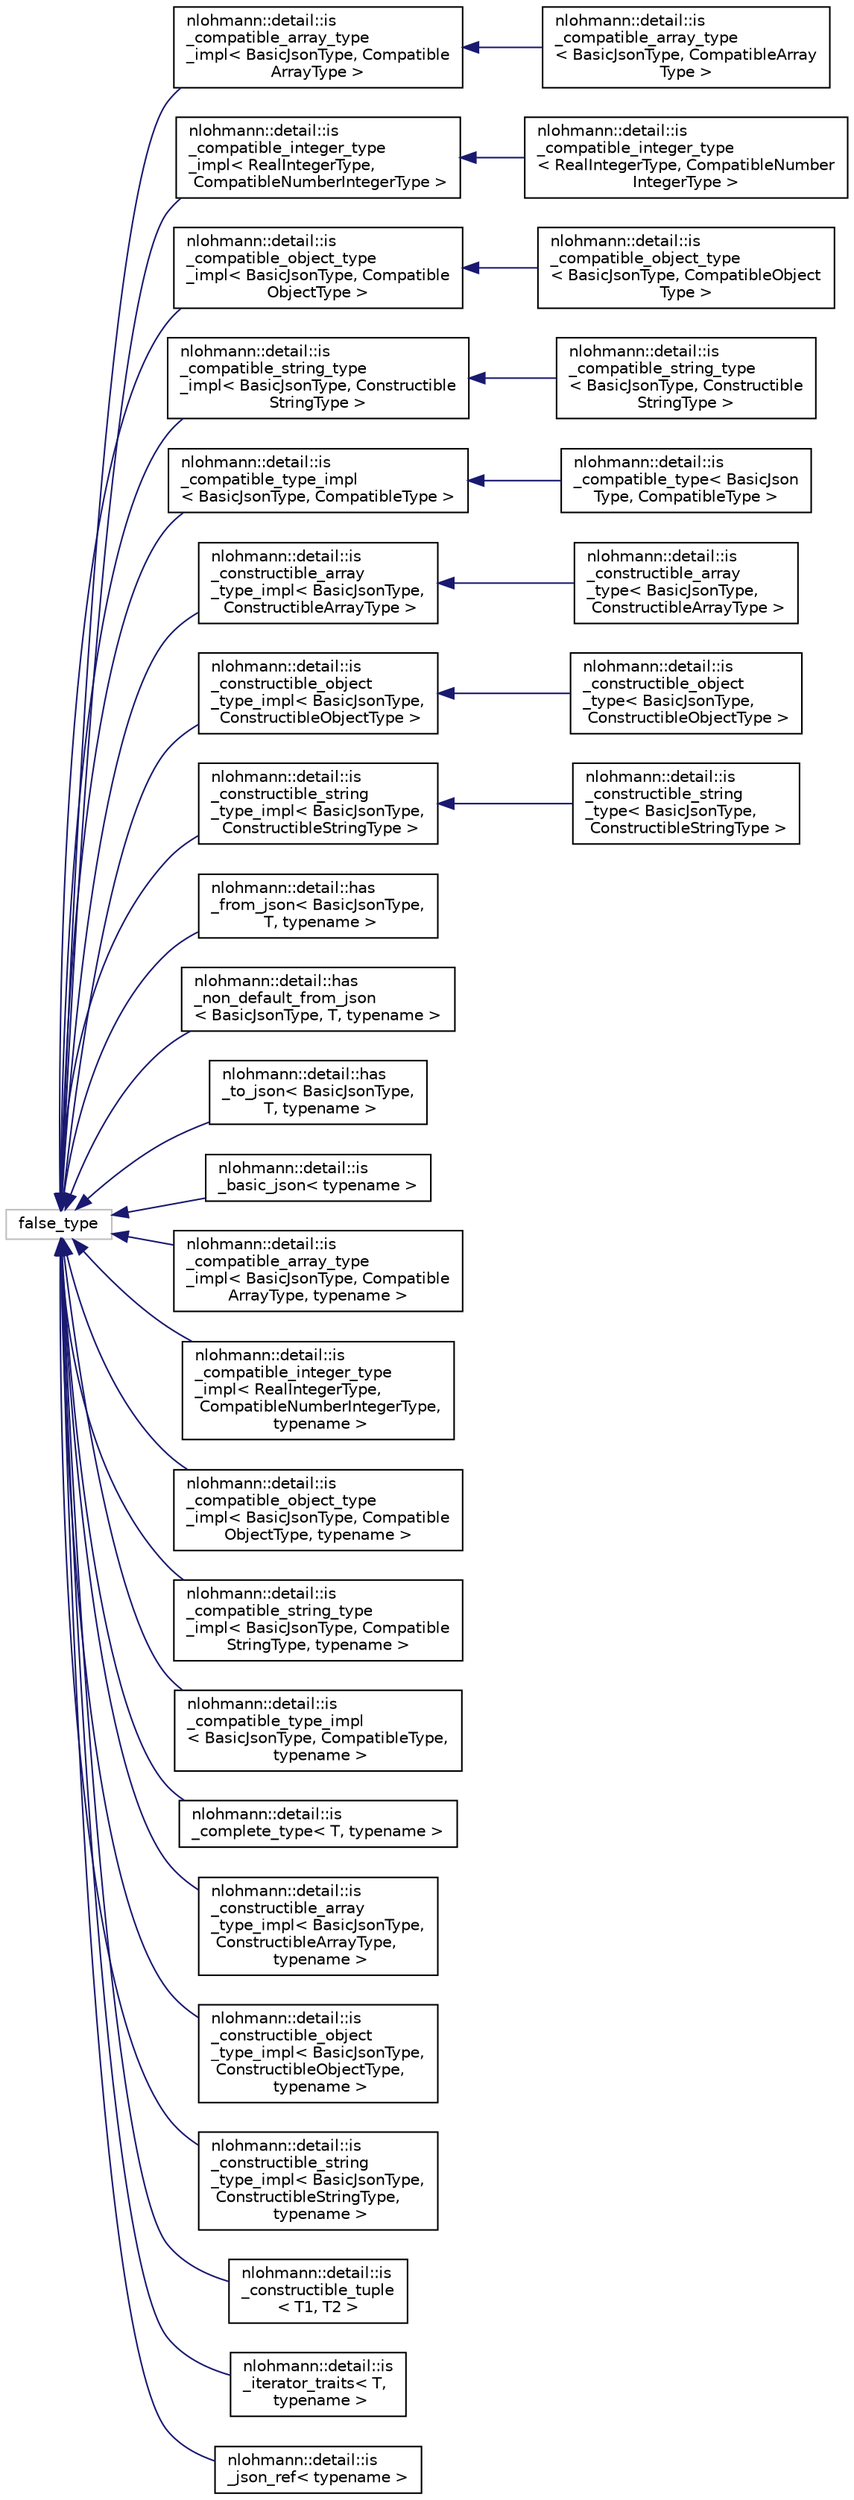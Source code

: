 digraph "Graphical Class Hierarchy"
{
 // LATEX_PDF_SIZE
  edge [fontname="Helvetica",fontsize="10",labelfontname="Helvetica",labelfontsize="10"];
  node [fontname="Helvetica",fontsize="10",shape=record];
  rankdir="LR";
  Node180 [label="false_type",height=0.2,width=0.4,color="grey75", fillcolor="white", style="filled",tooltip=" "];
  Node180 -> Node0 [dir="back",color="midnightblue",fontsize="10",style="solid",fontname="Helvetica"];
  Node0 [label="nlohmann::detail::is\l_compatible_array_type\l_impl\< BasicJsonType, Compatible\lArrayType \>",height=0.2,width=0.4,color="black", fillcolor="white", style="filled",URL="$dc/d4b/structnlohmann_1_1detail_1_1is__compatible__array__type__impl.html",tooltip=" "];
  Node0 -> Node1 [dir="back",color="midnightblue",fontsize="10",style="solid",fontname="Helvetica"];
  Node1 [label="nlohmann::detail::is\l_compatible_array_type\l\< BasicJsonType, CompatibleArray\lType \>",height=0.2,width=0.4,color="black", fillcolor="white", style="filled",URL="$d8/d94/structnlohmann_1_1detail_1_1is__compatible__array__type.html",tooltip=" "];
  Node180 -> Node183 [dir="back",color="midnightblue",fontsize="10",style="solid",fontname="Helvetica"];
  Node183 [label="nlohmann::detail::is\l_compatible_integer_type\l_impl\< RealIntegerType,\l CompatibleNumberIntegerType \>",height=0.2,width=0.4,color="black", fillcolor="white", style="filled",URL="$dd/d13/structnlohmann_1_1detail_1_1is__compatible__integer__type__impl.html",tooltip=" "];
  Node183 -> Node184 [dir="back",color="midnightblue",fontsize="10",style="solid",fontname="Helvetica"];
  Node184 [label="nlohmann::detail::is\l_compatible_integer_type\l\< RealIntegerType, CompatibleNumber\lIntegerType \>",height=0.2,width=0.4,color="black", fillcolor="white", style="filled",URL="$d1/d21/structnlohmann_1_1detail_1_1is__compatible__integer__type.html",tooltip=" "];
  Node180 -> Node185 [dir="back",color="midnightblue",fontsize="10",style="solid",fontname="Helvetica"];
  Node185 [label="nlohmann::detail::is\l_compatible_object_type\l_impl\< BasicJsonType, Compatible\lObjectType \>",height=0.2,width=0.4,color="black", fillcolor="white", style="filled",URL="$dc/da5/structnlohmann_1_1detail_1_1is__compatible__object__type__impl.html",tooltip=" "];
  Node185 -> Node186 [dir="back",color="midnightblue",fontsize="10",style="solid",fontname="Helvetica"];
  Node186 [label="nlohmann::detail::is\l_compatible_object_type\l\< BasicJsonType, CompatibleObject\lType \>",height=0.2,width=0.4,color="black", fillcolor="white", style="filled",URL="$d5/dda/structnlohmann_1_1detail_1_1is__compatible__object__type.html",tooltip=" "];
  Node180 -> Node187 [dir="back",color="midnightblue",fontsize="10",style="solid",fontname="Helvetica"];
  Node187 [label="nlohmann::detail::is\l_compatible_string_type\l_impl\< BasicJsonType, Constructible\lStringType \>",height=0.2,width=0.4,color="black", fillcolor="white", style="filled",URL="$d2/d3a/structnlohmann_1_1detail_1_1is__compatible__string__type__impl.html",tooltip=" "];
  Node187 -> Node188 [dir="back",color="midnightblue",fontsize="10",style="solid",fontname="Helvetica"];
  Node188 [label="nlohmann::detail::is\l_compatible_string_type\l\< BasicJsonType, Constructible\lStringType \>",height=0.2,width=0.4,color="black", fillcolor="white", style="filled",URL="$db/d4e/structnlohmann_1_1detail_1_1is__compatible__string__type.html",tooltip=" "];
  Node180 -> Node189 [dir="back",color="midnightblue",fontsize="10",style="solid",fontname="Helvetica"];
  Node189 [label="nlohmann::detail::is\l_compatible_type_impl\l\< BasicJsonType, CompatibleType \>",height=0.2,width=0.4,color="black", fillcolor="white", style="filled",URL="$d9/d66/structnlohmann_1_1detail_1_1is__compatible__type__impl.html",tooltip=" "];
  Node189 -> Node190 [dir="back",color="midnightblue",fontsize="10",style="solid",fontname="Helvetica"];
  Node190 [label="nlohmann::detail::is\l_compatible_type\< BasicJson\lType, CompatibleType \>",height=0.2,width=0.4,color="black", fillcolor="white", style="filled",URL="$d3/d71/structnlohmann_1_1detail_1_1is__compatible__type.html",tooltip=" "];
  Node180 -> Node191 [dir="back",color="midnightblue",fontsize="10",style="solid",fontname="Helvetica"];
  Node191 [label="nlohmann::detail::is\l_constructible_array\l_type_impl\< BasicJsonType,\l ConstructibleArrayType \>",height=0.2,width=0.4,color="black", fillcolor="white", style="filled",URL="$d8/d8b/structnlohmann_1_1detail_1_1is__constructible__array__type__impl.html",tooltip=" "];
  Node191 -> Node192 [dir="back",color="midnightblue",fontsize="10",style="solid",fontname="Helvetica"];
  Node192 [label="nlohmann::detail::is\l_constructible_array\l_type\< BasicJsonType,\l ConstructibleArrayType \>",height=0.2,width=0.4,color="black", fillcolor="white", style="filled",URL="$d3/d52/structnlohmann_1_1detail_1_1is__constructible__array__type.html",tooltip=" "];
  Node180 -> Node193 [dir="back",color="midnightblue",fontsize="10",style="solid",fontname="Helvetica"];
  Node193 [label="nlohmann::detail::is\l_constructible_object\l_type_impl\< BasicJsonType,\l ConstructibleObjectType \>",height=0.2,width=0.4,color="black", fillcolor="white", style="filled",URL="$dd/da4/structnlohmann_1_1detail_1_1is__constructible__object__type__impl.html",tooltip=" "];
  Node193 -> Node194 [dir="back",color="midnightblue",fontsize="10",style="solid",fontname="Helvetica"];
  Node194 [label="nlohmann::detail::is\l_constructible_object\l_type\< BasicJsonType,\l ConstructibleObjectType \>",height=0.2,width=0.4,color="black", fillcolor="white", style="filled",URL="$dc/d11/structnlohmann_1_1detail_1_1is__constructible__object__type.html",tooltip=" "];
  Node180 -> Node195 [dir="back",color="midnightblue",fontsize="10",style="solid",fontname="Helvetica"];
  Node195 [label="nlohmann::detail::is\l_constructible_string\l_type_impl\< BasicJsonType,\l ConstructibleStringType \>",height=0.2,width=0.4,color="black", fillcolor="white", style="filled",URL="$de/df0/structnlohmann_1_1detail_1_1is__constructible__string__type__impl.html",tooltip=" "];
  Node195 -> Node196 [dir="back",color="midnightblue",fontsize="10",style="solid",fontname="Helvetica"];
  Node196 [label="nlohmann::detail::is\l_constructible_string\l_type\< BasicJsonType,\l ConstructibleStringType \>",height=0.2,width=0.4,color="black", fillcolor="white", style="filled",URL="$d3/d84/structnlohmann_1_1detail_1_1is__constructible__string__type.html",tooltip=" "];
  Node180 -> Node197 [dir="back",color="midnightblue",fontsize="10",style="solid",fontname="Helvetica"];
  Node197 [label="nlohmann::detail::has\l_from_json\< BasicJsonType,\l T, typename \>",height=0.2,width=0.4,color="black", fillcolor="white", style="filled",URL="$dc/dac/structnlohmann_1_1detail_1_1has__from__json.html",tooltip=" "];
  Node180 -> Node198 [dir="back",color="midnightblue",fontsize="10",style="solid",fontname="Helvetica"];
  Node198 [label="nlohmann::detail::has\l_non_default_from_json\l\< BasicJsonType, T, typename \>",height=0.2,width=0.4,color="black", fillcolor="white", style="filled",URL="$d7/d08/structnlohmann_1_1detail_1_1has__non__default__from__json.html",tooltip=" "];
  Node180 -> Node199 [dir="back",color="midnightblue",fontsize="10",style="solid",fontname="Helvetica"];
  Node199 [label="nlohmann::detail::has\l_to_json\< BasicJsonType,\l T, typename \>",height=0.2,width=0.4,color="black", fillcolor="white", style="filled",URL="$d9/d6c/structnlohmann_1_1detail_1_1has__to__json.html",tooltip=" "];
  Node180 -> Node200 [dir="back",color="midnightblue",fontsize="10",style="solid",fontname="Helvetica"];
  Node200 [label="nlohmann::detail::is\l_basic_json\< typename \>",height=0.2,width=0.4,color="black", fillcolor="white", style="filled",URL="$d4/df6/structnlohmann_1_1detail_1_1is__basic__json.html",tooltip=" "];
  Node180 -> Node201 [dir="back",color="midnightblue",fontsize="10",style="solid",fontname="Helvetica"];
  Node201 [label="nlohmann::detail::is\l_compatible_array_type\l_impl\< BasicJsonType, Compatible\lArrayType, typename \>",height=0.2,width=0.4,color="black", fillcolor="white", style="filled",URL="$dc/d4b/structnlohmann_1_1detail_1_1is__compatible__array__type__impl.html",tooltip=" "];
  Node180 -> Node202 [dir="back",color="midnightblue",fontsize="10",style="solid",fontname="Helvetica"];
  Node202 [label="nlohmann::detail::is\l_compatible_integer_type\l_impl\< RealIntegerType,\l CompatibleNumberIntegerType,\l typename \>",height=0.2,width=0.4,color="black", fillcolor="white", style="filled",URL="$dd/d13/structnlohmann_1_1detail_1_1is__compatible__integer__type__impl.html",tooltip=" "];
  Node180 -> Node203 [dir="back",color="midnightblue",fontsize="10",style="solid",fontname="Helvetica"];
  Node203 [label="nlohmann::detail::is\l_compatible_object_type\l_impl\< BasicJsonType, Compatible\lObjectType, typename \>",height=0.2,width=0.4,color="black", fillcolor="white", style="filled",URL="$dc/da5/structnlohmann_1_1detail_1_1is__compatible__object__type__impl.html",tooltip=" "];
  Node180 -> Node204 [dir="back",color="midnightblue",fontsize="10",style="solid",fontname="Helvetica"];
  Node204 [label="nlohmann::detail::is\l_compatible_string_type\l_impl\< BasicJsonType, Compatible\lStringType, typename \>",height=0.2,width=0.4,color="black", fillcolor="white", style="filled",URL="$d2/d3a/structnlohmann_1_1detail_1_1is__compatible__string__type__impl.html",tooltip=" "];
  Node180 -> Node205 [dir="back",color="midnightblue",fontsize="10",style="solid",fontname="Helvetica"];
  Node205 [label="nlohmann::detail::is\l_compatible_type_impl\l\< BasicJsonType, CompatibleType,\l typename \>",height=0.2,width=0.4,color="black", fillcolor="white", style="filled",URL="$d9/d66/structnlohmann_1_1detail_1_1is__compatible__type__impl.html",tooltip=" "];
  Node180 -> Node206 [dir="back",color="midnightblue",fontsize="10",style="solid",fontname="Helvetica"];
  Node206 [label="nlohmann::detail::is\l_complete_type\< T, typename \>",height=0.2,width=0.4,color="black", fillcolor="white", style="filled",URL="$d2/db3/structnlohmann_1_1detail_1_1is__complete__type.html",tooltip=" "];
  Node180 -> Node207 [dir="back",color="midnightblue",fontsize="10",style="solid",fontname="Helvetica"];
  Node207 [label="nlohmann::detail::is\l_constructible_array\l_type_impl\< BasicJsonType,\l ConstructibleArrayType,\l typename \>",height=0.2,width=0.4,color="black", fillcolor="white", style="filled",URL="$d8/d8b/structnlohmann_1_1detail_1_1is__constructible__array__type__impl.html",tooltip=" "];
  Node180 -> Node208 [dir="back",color="midnightblue",fontsize="10",style="solid",fontname="Helvetica"];
  Node208 [label="nlohmann::detail::is\l_constructible_object\l_type_impl\< BasicJsonType,\l ConstructibleObjectType,\l typename \>",height=0.2,width=0.4,color="black", fillcolor="white", style="filled",URL="$dd/da4/structnlohmann_1_1detail_1_1is__constructible__object__type__impl.html",tooltip=" "];
  Node180 -> Node209 [dir="back",color="midnightblue",fontsize="10",style="solid",fontname="Helvetica"];
  Node209 [label="nlohmann::detail::is\l_constructible_string\l_type_impl\< BasicJsonType,\l ConstructibleStringType,\l typename \>",height=0.2,width=0.4,color="black", fillcolor="white", style="filled",URL="$de/df0/structnlohmann_1_1detail_1_1is__constructible__string__type__impl.html",tooltip=" "];
  Node180 -> Node210 [dir="back",color="midnightblue",fontsize="10",style="solid",fontname="Helvetica"];
  Node210 [label="nlohmann::detail::is\l_constructible_tuple\l\< T1, T2 \>",height=0.2,width=0.4,color="black", fillcolor="white", style="filled",URL="$df/d17/structnlohmann_1_1detail_1_1is__constructible__tuple.html",tooltip=" "];
  Node180 -> Node211 [dir="back",color="midnightblue",fontsize="10",style="solid",fontname="Helvetica"];
  Node211 [label="nlohmann::detail::is\l_iterator_traits\< T,\l typename \>",height=0.2,width=0.4,color="black", fillcolor="white", style="filled",URL="$d3/d30/structnlohmann_1_1detail_1_1is__iterator__traits.html",tooltip=" "];
  Node180 -> Node212 [dir="back",color="midnightblue",fontsize="10",style="solid",fontname="Helvetica"];
  Node212 [label="nlohmann::detail::is\l_json_ref\< typename \>",height=0.2,width=0.4,color="black", fillcolor="white", style="filled",URL="$d3/d0b/structnlohmann_1_1detail_1_1is__json__ref.html",tooltip=" "];
}
